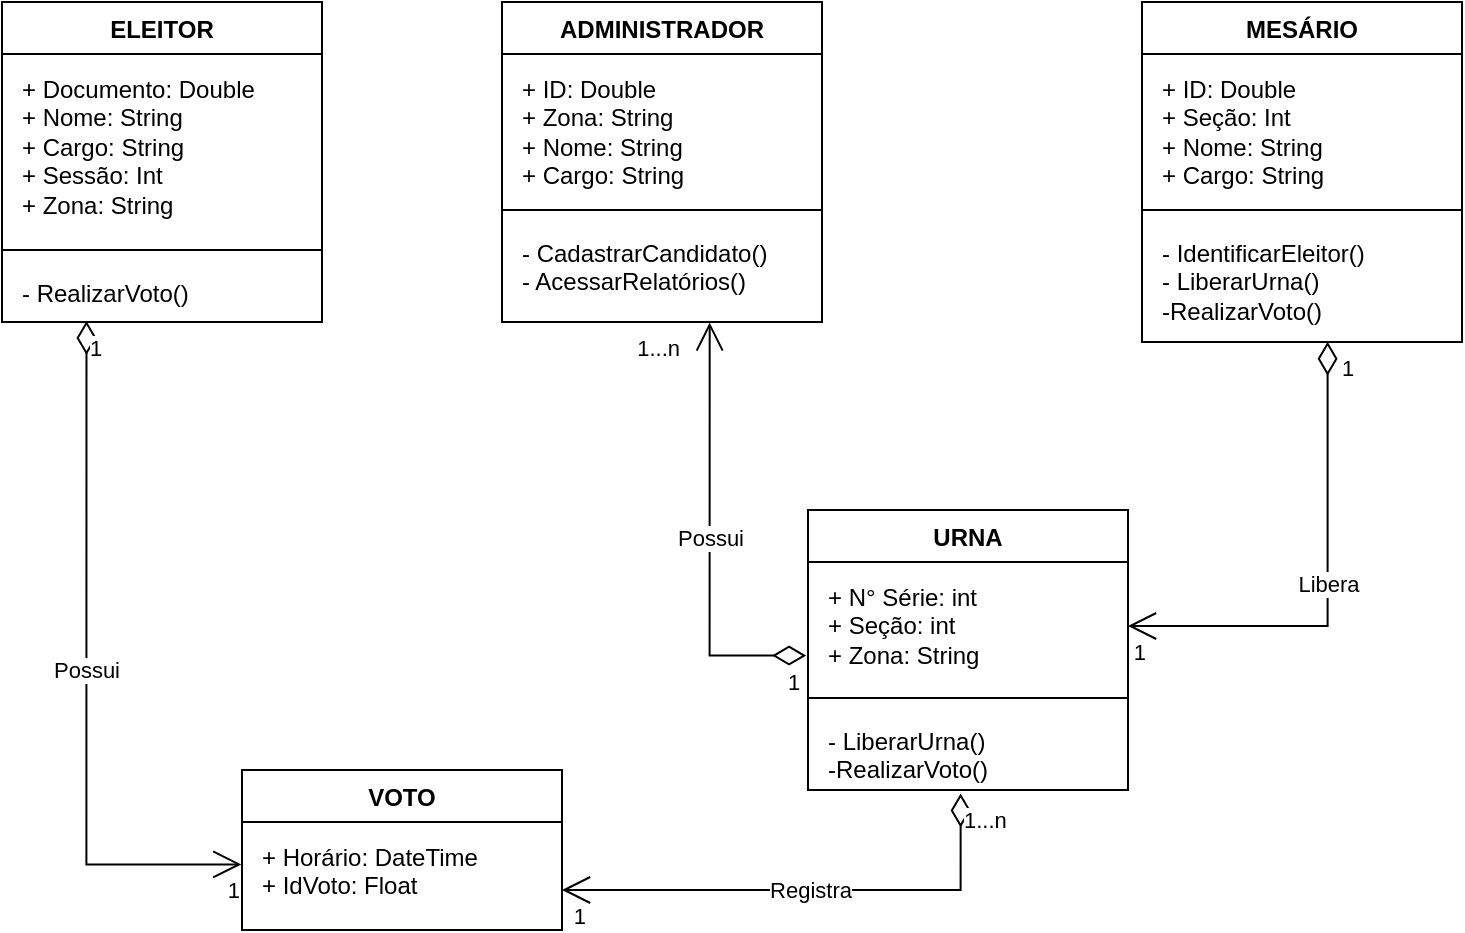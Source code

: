 <mxfile version="27.0.9">
  <diagram name="Página-1" id="u2c6gFwqx91oVkYn_tt8">
    <mxGraphModel dx="983" dy="580" grid="1" gridSize="10" guides="1" tooltips="1" connect="1" arrows="1" fold="1" page="1" pageScale="1" pageWidth="827" pageHeight="1169" math="0" shadow="0">
      <root>
        <mxCell id="0" />
        <mxCell id="1" parent="0" />
        <mxCell id="DcnDQT5uROHJHbBvqFYZ-5" value="URNA" style="swimlane;fontStyle=1;align=center;verticalAlign=top;childLayout=stackLayout;horizontal=1;startSize=26;horizontalStack=0;resizeParent=1;resizeParentMax=0;resizeLast=0;collapsible=1;marginBottom=0;whiteSpace=wrap;html=1;" parent="1" vertex="1">
          <mxGeometry x="413" y="300" width="160" height="140" as="geometry" />
        </mxCell>
        <mxCell id="DcnDQT5uROHJHbBvqFYZ-6" value="+ N° Série: int&lt;div&gt;+ Seção: int&lt;/div&gt;&lt;div&gt;+ Zona: String&lt;/div&gt;" style="text;strokeColor=none;fillColor=none;align=left;verticalAlign=top;spacingLeft=4;spacingRight=4;overflow=hidden;rotatable=0;points=[[0,0.5],[1,0.5]];portConstraint=eastwest;whiteSpace=wrap;html=1;strokeWidth=1;spacing=6;spacingBottom=2;spacingTop=0;" parent="DcnDQT5uROHJHbBvqFYZ-5" vertex="1">
          <mxGeometry y="26" width="160" height="64" as="geometry" />
        </mxCell>
        <mxCell id="DcnDQT5uROHJHbBvqFYZ-7" value="" style="line;strokeWidth=1;fillColor=none;align=left;verticalAlign=middle;spacingTop=-1;spacingLeft=3;spacingRight=3;rotatable=0;labelPosition=right;points=[];portConstraint=eastwest;strokeColor=inherit;" parent="DcnDQT5uROHJHbBvqFYZ-5" vertex="1">
          <mxGeometry y="90" width="160" height="8" as="geometry" />
        </mxCell>
        <mxCell id="DcnDQT5uROHJHbBvqFYZ-8" value="- LiberarUrna()&lt;div&gt;-RealizarVoto()&lt;/div&gt;" style="text;strokeColor=none;fillColor=none;align=left;verticalAlign=top;spacingLeft=4;spacingRight=4;overflow=hidden;rotatable=0;points=[[0,0.5],[1,0.5]];portConstraint=eastwest;whiteSpace=wrap;html=1;spacing=6;" parent="DcnDQT5uROHJHbBvqFYZ-5" vertex="1">
          <mxGeometry y="98" width="160" height="42" as="geometry" />
        </mxCell>
        <mxCell id="DcnDQT5uROHJHbBvqFYZ-13" value="ELEITOR" style="swimlane;fontStyle=1;align=center;verticalAlign=top;childLayout=stackLayout;horizontal=1;startSize=26;horizontalStack=0;resizeParent=1;resizeParentMax=0;resizeLast=0;collapsible=1;marginBottom=0;whiteSpace=wrap;html=1;" parent="1" vertex="1">
          <mxGeometry x="10" y="46" width="160" height="160" as="geometry" />
        </mxCell>
        <mxCell id="DcnDQT5uROHJHbBvqFYZ-14" value="+ Documento: Double&lt;div&gt;+ Nome: String&lt;div&gt;+ Cargo: String&lt;/div&gt;&lt;/div&gt;&lt;div&gt;+ Sessão: Int&lt;/div&gt;&lt;div&gt;+ Zona: String&lt;/div&gt;" style="text;strokeColor=none;fillColor=none;align=left;verticalAlign=top;spacingLeft=4;spacingRight=4;overflow=hidden;rotatable=0;points=[[0,0.5],[1,0.5]];portConstraint=eastwest;whiteSpace=wrap;html=1;strokeWidth=1;spacing=6;spacingBottom=2;spacingTop=0;" parent="DcnDQT5uROHJHbBvqFYZ-13" vertex="1">
          <mxGeometry y="26" width="160" height="94" as="geometry" />
        </mxCell>
        <mxCell id="DcnDQT5uROHJHbBvqFYZ-15" value="" style="line;strokeWidth=1;fillColor=none;align=left;verticalAlign=middle;spacingTop=-1;spacingLeft=3;spacingRight=3;rotatable=0;labelPosition=right;points=[];portConstraint=eastwest;strokeColor=inherit;" parent="DcnDQT5uROHJHbBvqFYZ-13" vertex="1">
          <mxGeometry y="120" width="160" height="8" as="geometry" />
        </mxCell>
        <mxCell id="DcnDQT5uROHJHbBvqFYZ-16" value="- RealizarVoto()" style="text;strokeColor=none;fillColor=none;align=left;verticalAlign=top;spacingLeft=4;spacingRight=4;overflow=hidden;rotatable=0;points=[[0,0.5],[1,0.5]];portConstraint=eastwest;whiteSpace=wrap;html=1;spacing=6;" parent="DcnDQT5uROHJHbBvqFYZ-13" vertex="1">
          <mxGeometry y="128" width="160" height="32" as="geometry" />
        </mxCell>
        <mxCell id="DcnDQT5uROHJHbBvqFYZ-17" value="ADMINISTRADOR" style="swimlane;fontStyle=1;align=center;verticalAlign=top;childLayout=stackLayout;horizontal=1;startSize=26;horizontalStack=0;resizeParent=1;resizeParentMax=0;resizeLast=0;collapsible=1;marginBottom=0;whiteSpace=wrap;html=1;" parent="1" vertex="1">
          <mxGeometry x="260" y="46" width="160" height="160" as="geometry" />
        </mxCell>
        <mxCell id="DcnDQT5uROHJHbBvqFYZ-18" value="+ ID: Double&lt;div&gt;&lt;span style=&quot;background-color: transparent; color: light-dark(rgb(0, 0, 0), rgb(255, 255, 255));&quot;&gt;+ Zona: String&amp;nbsp;&lt;/span&gt;&lt;/div&gt;&lt;div&gt;+ Nome: String&lt;div&gt;+ Cargo: String&lt;/div&gt;&lt;/div&gt;" style="text;strokeColor=none;fillColor=none;align=left;verticalAlign=top;spacingLeft=4;spacingRight=4;overflow=hidden;rotatable=0;points=[[0,0.5],[1,0.5]];portConstraint=eastwest;whiteSpace=wrap;html=1;strokeWidth=1;spacing=6;spacingBottom=2;spacingTop=0;" parent="DcnDQT5uROHJHbBvqFYZ-17" vertex="1">
          <mxGeometry y="26" width="160" height="74" as="geometry" />
        </mxCell>
        <mxCell id="DcnDQT5uROHJHbBvqFYZ-19" value="" style="line;strokeWidth=1;fillColor=none;align=left;verticalAlign=middle;spacingTop=-1;spacingLeft=3;spacingRight=3;rotatable=0;labelPosition=right;points=[];portConstraint=eastwest;strokeColor=inherit;" parent="DcnDQT5uROHJHbBvqFYZ-17" vertex="1">
          <mxGeometry y="100" width="160" height="8" as="geometry" />
        </mxCell>
        <mxCell id="DcnDQT5uROHJHbBvqFYZ-20" value="- CadastrarCandidato()&lt;div&gt;- AcessarRelatórios()&lt;/div&gt;" style="text;strokeColor=none;fillColor=none;align=left;verticalAlign=top;spacingLeft=4;spacingRight=4;overflow=hidden;rotatable=0;points=[[0,0.5],[1,0.5]];portConstraint=eastwest;whiteSpace=wrap;html=1;spacing=6;" parent="DcnDQT5uROHJHbBvqFYZ-17" vertex="1">
          <mxGeometry y="108" width="160" height="52" as="geometry" />
        </mxCell>
        <mxCell id="DcnDQT5uROHJHbBvqFYZ-21" value="MESÁRIO" style="swimlane;fontStyle=1;align=center;verticalAlign=top;childLayout=stackLayout;horizontal=1;startSize=26;horizontalStack=0;resizeParent=1;resizeParentMax=0;resizeLast=0;collapsible=1;marginBottom=0;whiteSpace=wrap;html=1;" parent="1" vertex="1">
          <mxGeometry x="580" y="46" width="160" height="170" as="geometry" />
        </mxCell>
        <mxCell id="DcnDQT5uROHJHbBvqFYZ-22" value="+ ID: Double&lt;div&gt;+ Seção: Int&lt;/div&gt;&lt;div&gt;+ Nome: String&lt;div&gt;+ Cargo: String&lt;/div&gt;&lt;/div&gt;" style="text;strokeColor=none;fillColor=none;align=left;verticalAlign=top;spacingLeft=4;spacingRight=4;overflow=hidden;rotatable=0;points=[[0,0.5],[1,0.5]];portConstraint=eastwest;whiteSpace=wrap;html=1;strokeWidth=1;spacing=6;spacingBottom=2;spacingTop=0;" parent="DcnDQT5uROHJHbBvqFYZ-21" vertex="1">
          <mxGeometry y="26" width="160" height="74" as="geometry" />
        </mxCell>
        <mxCell id="DcnDQT5uROHJHbBvqFYZ-23" value="" style="line;strokeWidth=1;fillColor=none;align=left;verticalAlign=middle;spacingTop=-1;spacingLeft=3;spacingRight=3;rotatable=0;labelPosition=right;points=[];portConstraint=eastwest;strokeColor=inherit;" parent="DcnDQT5uROHJHbBvqFYZ-21" vertex="1">
          <mxGeometry y="100" width="160" height="8" as="geometry" />
        </mxCell>
        <mxCell id="DcnDQT5uROHJHbBvqFYZ-24" value="- IdentificarEleitor()&lt;div&gt;- LiberarUrna()&lt;/div&gt;&lt;div&gt;-RealizarVoto()&lt;/div&gt;" style="text;strokeColor=none;fillColor=none;align=left;verticalAlign=top;spacingLeft=4;spacingRight=4;overflow=hidden;rotatable=0;points=[[0,0.5],[1,0.5]];portConstraint=eastwest;whiteSpace=wrap;html=1;spacing=6;" parent="DcnDQT5uROHJHbBvqFYZ-21" vertex="1">
          <mxGeometry y="108" width="160" height="62" as="geometry" />
        </mxCell>
        <mxCell id="DcnDQT5uROHJHbBvqFYZ-42" value="VOTO" style="swimlane;fontStyle=1;align=center;verticalAlign=top;childLayout=stackLayout;horizontal=1;startSize=26;horizontalStack=0;resizeParent=1;resizeParentMax=0;resizeLast=0;collapsible=1;marginBottom=0;whiteSpace=wrap;html=1;" parent="1" vertex="1">
          <mxGeometry x="130" y="430" width="160" height="80" as="geometry" />
        </mxCell>
        <mxCell id="DcnDQT5uROHJHbBvqFYZ-43" value="+ Horário: DateTime&lt;div&gt;+ IdVoto: Float&lt;/div&gt;" style="text;strokeColor=none;fillColor=none;align=left;verticalAlign=top;spacingLeft=4;spacingRight=4;overflow=hidden;rotatable=0;points=[[0,0.5],[1,0.5]];portConstraint=eastwest;whiteSpace=wrap;html=1;strokeWidth=1;spacing=6;spacingBottom=2;spacingTop=0;" parent="DcnDQT5uROHJHbBvqFYZ-42" vertex="1">
          <mxGeometry y="26" width="160" height="54" as="geometry" />
        </mxCell>
        <mxCell id="iGz2JX0NQK8pXqqh07f6-8" value="Possui" style="endArrow=open;html=1;endSize=12;startArrow=diamondThin;startSize=14;startFill=0;edgeStyle=orthogonalEdgeStyle;rounded=0;entryX=-0.002;entryY=0.393;entryDx=0;entryDy=0;entryPerimeter=0;exitX=0.264;exitY=0.985;exitDx=0;exitDy=0;exitPerimeter=0;" edge="1" parent="1" source="DcnDQT5uROHJHbBvqFYZ-16" target="DcnDQT5uROHJHbBvqFYZ-43">
          <mxGeometry relative="1" as="geometry">
            <mxPoint x="80" y="210" as="sourcePoint" />
            <mxPoint x="480" y="270" as="targetPoint" />
          </mxGeometry>
        </mxCell>
        <mxCell id="iGz2JX0NQK8pXqqh07f6-9" value="1" style="edgeLabel;resizable=0;html=1;align=left;verticalAlign=top;" connectable="0" vertex="1" parent="iGz2JX0NQK8pXqqh07f6-8">
          <mxGeometry x="-1" relative="1" as="geometry" />
        </mxCell>
        <mxCell id="iGz2JX0NQK8pXqqh07f6-10" value="1" style="edgeLabel;resizable=0;html=1;align=right;verticalAlign=top;" connectable="0" vertex="1" parent="iGz2JX0NQK8pXqqh07f6-8">
          <mxGeometry x="1" relative="1" as="geometry" />
        </mxCell>
        <mxCell id="iGz2JX0NQK8pXqqh07f6-11" value="Possui" style="endArrow=open;html=1;endSize=12;startArrow=diamondThin;startSize=14;startFill=0;edgeStyle=orthogonalEdgeStyle;rounded=0;entryX=0.649;entryY=1.004;entryDx=0;entryDy=0;entryPerimeter=0;exitX=-0.006;exitY=0.731;exitDx=0;exitDy=0;exitPerimeter=0;" edge="1" parent="1" source="DcnDQT5uROHJHbBvqFYZ-6" target="DcnDQT5uROHJHbBvqFYZ-20">
          <mxGeometry relative="1" as="geometry">
            <mxPoint x="320" y="270" as="sourcePoint" />
            <mxPoint x="480" y="270" as="targetPoint" />
          </mxGeometry>
        </mxCell>
        <mxCell id="iGz2JX0NQK8pXqqh07f6-12" value="1" style="edgeLabel;resizable=0;html=1;align=left;verticalAlign=top;" connectable="0" vertex="1" parent="iGz2JX0NQK8pXqqh07f6-11">
          <mxGeometry x="-1" relative="1" as="geometry">
            <mxPoint x="-11" as="offset" />
          </mxGeometry>
        </mxCell>
        <mxCell id="iGz2JX0NQK8pXqqh07f6-13" value="1...n" style="edgeLabel;resizable=0;html=1;align=right;verticalAlign=top;" connectable="0" vertex="1" parent="iGz2JX0NQK8pXqqh07f6-11">
          <mxGeometry x="1" relative="1" as="geometry">
            <mxPoint x="-14" as="offset" />
          </mxGeometry>
        </mxCell>
        <mxCell id="iGz2JX0NQK8pXqqh07f6-15" value="Libera" style="endArrow=open;html=1;endSize=12;startArrow=diamondThin;startSize=14;startFill=0;edgeStyle=orthogonalEdgeStyle;rounded=0;exitX=0.58;exitY=0.998;exitDx=0;exitDy=0;exitPerimeter=0;entryX=1;entryY=0.5;entryDx=0;entryDy=0;" edge="1" parent="1" source="DcnDQT5uROHJHbBvqFYZ-24" target="DcnDQT5uROHJHbBvqFYZ-6">
          <mxGeometry relative="1" as="geometry">
            <mxPoint x="320" y="270" as="sourcePoint" />
            <mxPoint x="480" y="270" as="targetPoint" />
          </mxGeometry>
        </mxCell>
        <mxCell id="iGz2JX0NQK8pXqqh07f6-16" value="1" style="edgeLabel;resizable=0;html=1;align=left;verticalAlign=top;" connectable="0" vertex="1" parent="iGz2JX0NQK8pXqqh07f6-15">
          <mxGeometry x="-1" relative="1" as="geometry">
            <mxPoint x="5" as="offset" />
          </mxGeometry>
        </mxCell>
        <mxCell id="iGz2JX0NQK8pXqqh07f6-17" value="1" style="edgeLabel;resizable=0;html=1;align=right;verticalAlign=top;" connectable="0" vertex="1" parent="iGz2JX0NQK8pXqqh07f6-15">
          <mxGeometry x="1" relative="1" as="geometry">
            <mxPoint x="10" as="offset" />
          </mxGeometry>
        </mxCell>
        <mxCell id="iGz2JX0NQK8pXqqh07f6-19" value="Registra" style="endArrow=open;html=1;endSize=12;startArrow=diamondThin;startSize=14;startFill=0;edgeStyle=orthogonalEdgeStyle;rounded=0;exitX=0.477;exitY=1.041;exitDx=0;exitDy=0;exitPerimeter=0;entryX=1;entryY=0.75;entryDx=0;entryDy=0;" edge="1" parent="1" source="DcnDQT5uROHJHbBvqFYZ-8" target="DcnDQT5uROHJHbBvqFYZ-42">
          <mxGeometry relative="1" as="geometry">
            <mxPoint x="320" y="270" as="sourcePoint" />
            <mxPoint x="480" y="270" as="targetPoint" />
            <Array as="points">
              <mxPoint x="489" y="490" />
            </Array>
          </mxGeometry>
        </mxCell>
        <mxCell id="iGz2JX0NQK8pXqqh07f6-20" value="1...n" style="edgeLabel;resizable=0;html=1;align=left;verticalAlign=top;" connectable="0" vertex="1" parent="iGz2JX0NQK8pXqqh07f6-19">
          <mxGeometry x="-1" relative="1" as="geometry" />
        </mxCell>
        <mxCell id="iGz2JX0NQK8pXqqh07f6-21" value="1" style="edgeLabel;resizable=0;html=1;align=right;verticalAlign=top;" connectable="0" vertex="1" parent="iGz2JX0NQK8pXqqh07f6-19">
          <mxGeometry x="1" relative="1" as="geometry">
            <mxPoint x="12" as="offset" />
          </mxGeometry>
        </mxCell>
      </root>
    </mxGraphModel>
  </diagram>
</mxfile>
